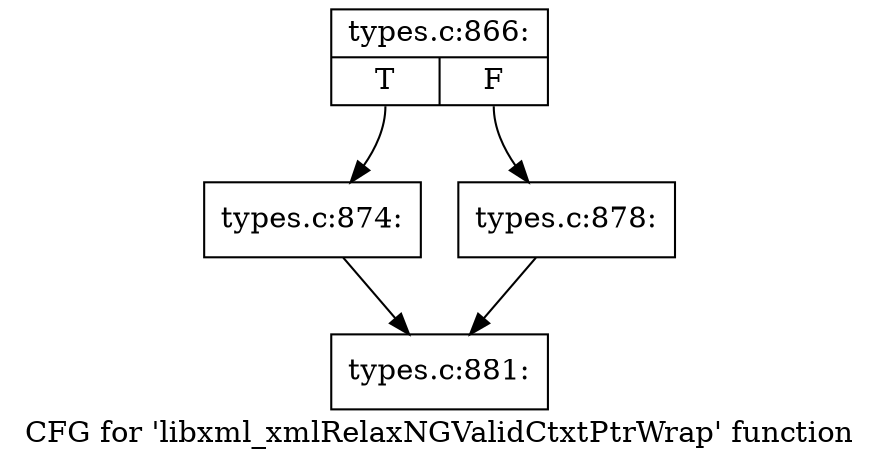 digraph "CFG for 'libxml_xmlRelaxNGValidCtxtPtrWrap' function" {
	label="CFG for 'libxml_xmlRelaxNGValidCtxtPtrWrap' function";

	Node0x55aa7cf973f0 [shape=record,label="{types.c:866:|{<s0>T|<s1>F}}"];
	Node0x55aa7cf973f0:s0 -> Node0x55aa7cefd460;
	Node0x55aa7cf973f0:s1 -> Node0x55aa7cf972d0;
	Node0x55aa7cefd460 [shape=record,label="{types.c:874:}"];
	Node0x55aa7cefd460 -> Node0x55aa7cf954c0;
	Node0x55aa7cf972d0 [shape=record,label="{types.c:878:}"];
	Node0x55aa7cf972d0 -> Node0x55aa7cf954c0;
	Node0x55aa7cf954c0 [shape=record,label="{types.c:881:}"];
}
